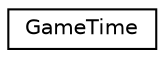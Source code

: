 digraph "Graphical Class Hierarchy"
{
 // INTERACTIVE_SVG=YES
  edge [fontname="Helvetica",fontsize="10",labelfontname="Helvetica",labelfontsize="10"];
  node [fontname="Helvetica",fontsize="10",shape=record];
  rankdir="LR";
  Node1 [label="GameTime",height=0.2,width=0.4,color="black", fillcolor="white", style="filled",URL="$d7/d54/class_action_rpg_kit_1_1_core_1_1_game_time.xhtml"];
}
